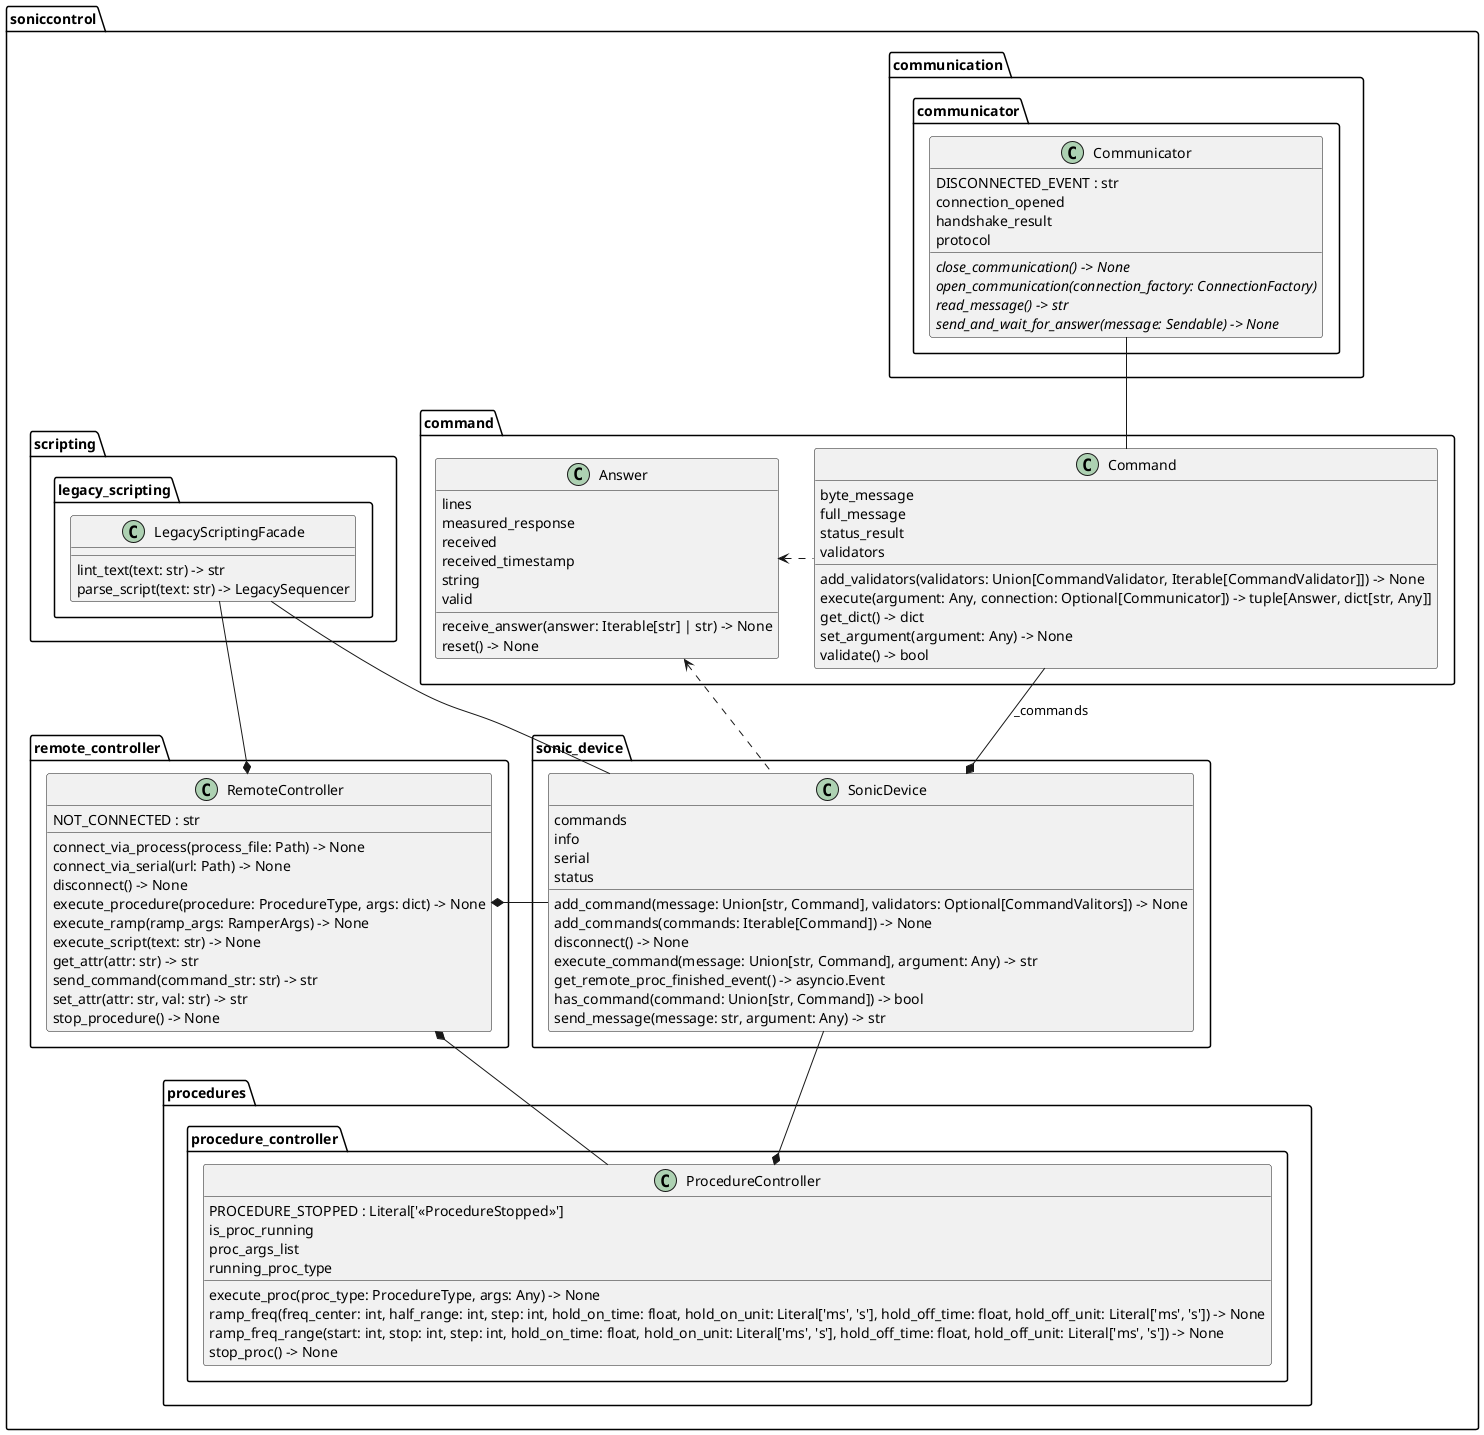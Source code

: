 @startuml class_sonic_control

set separator . 
top to bottom direction

class "RemoteController" as soniccontrol.remote_controller.RemoteController {
  NOT_CONNECTED : str
  connect_via_process(process_file: Path) -> None
  connect_via_serial(url: Path) -> None
  disconnect() -> None
  execute_procedure(procedure: ProcedureType, args: dict) -> None
  execute_ramp(ramp_args: RamperArgs) -> None
  execute_script(text: str) -> None
  get_attr(attr: str) -> str
  send_command(command_str: str) -> str
  set_attr(attr: str, val: str) -> str
  stop_procedure() -> None
}

class "ProcedureController" as soniccontrol.procedures.procedure_controller.ProcedureController {
  PROCEDURE_STOPPED : Literal['<<ProcedureStopped>>']
  is_proc_running
  proc_args_list
  running_proc_type
  execute_proc(proc_type: ProcedureType, args: Any) -> None
  ramp_freq(freq_center: int, half_range: int, step: int, hold_on_time: float, hold_on_unit: Literal['ms', 's'], hold_off_time: float, hold_off_unit: Literal['ms', 's']) -> None
  ramp_freq_range(start: int, stop: int, step: int, hold_on_time: float, hold_on_unit: Literal['ms', 's'], hold_off_time: float, hold_off_unit: Literal['ms', 's']) -> None
  stop_proc() -> None
}

class "Communicator" as soniccontrol.communication.communicator.Communicator {
  DISCONNECTED_EVENT : str
  connection_opened
  handshake_result
  protocol
  {abstract}close_communication() -> None
  {abstract}open_communication(connection_factory: ConnectionFactory)
  {abstract}read_message() -> str
  {abstract}send_and_wait_for_answer(message: Sendable) -> None
}

class "Answer" as soniccontrol.command.Answer {
  lines
  measured_response
  received
  received_timestamp
  string
  valid
  receive_answer(answer: Iterable[str] | str) -> None
  reset() -> None
}
class "Command" as soniccontrol.command.Command {
  byte_message
  full_message
  status_result
  validators
  add_validators(validators: Union[CommandValidator, Iterable[CommandValidator]]) -> None
  execute(argument: Any, connection: Optional[Communicator]) -> tuple[Answer, dict[str, Any]]
  get_dict() -> dict
  set_argument(argument: Any) -> None
  validate() -> bool
}

class "SonicDevice" as soniccontrol.sonic_device.SonicDevice {
  commands
  info
  serial
  status
  add_command(message: Union[str, Command], validators: Optional[CommandValitors]) -> None
  add_commands(commands: Iterable[Command]) -> None
  disconnect() -> None
  execute_command(message: Union[str, Command], argument: Any) -> str
  get_remote_proc_finished_event() -> asyncio.Event
  has_command(command: Union[str, Command]) -> bool
  send_message(message: str, argument: Any) -> str
}

class "LegacyScriptingFacade" as soniccontrol.scripting.legacy_scripting.LegacyScriptingFacade {
  lint_text(text: str) -> str
  parse_script(text: str) -> LegacySequencer
}

soniccontrol.procedures.procedure_controller.ProcedureController -u-* soniccontrol.remote_controller.RemoteController
soniccontrol.procedures.procedure_controller.ProcedureController *-u- soniccontrol.sonic_device.SonicDevice
soniccontrol.sonic_device.SonicDevice -r-* soniccontrol.remote_controller.RemoteController
soniccontrol.remote_controller.RemoteController *-u- soniccontrol.scripting.legacy_scripting.LegacyScriptingFacade
soniccontrol.sonic_device.SonicDevice -l- soniccontrol.scripting.legacy_scripting.LegacyScriptingFacade

soniccontrol.sonic_device.SonicDevice *-u- soniccontrol.command.Command : _commands
soniccontrol.sonic_device.SonicDevice .u.> soniccontrol.command.Answer
soniccontrol.command.Command .l.> soniccontrol.command.Answer
soniccontrol.command.Command -u- soniccontrol.communication.communicator.Communicator

@enduml
